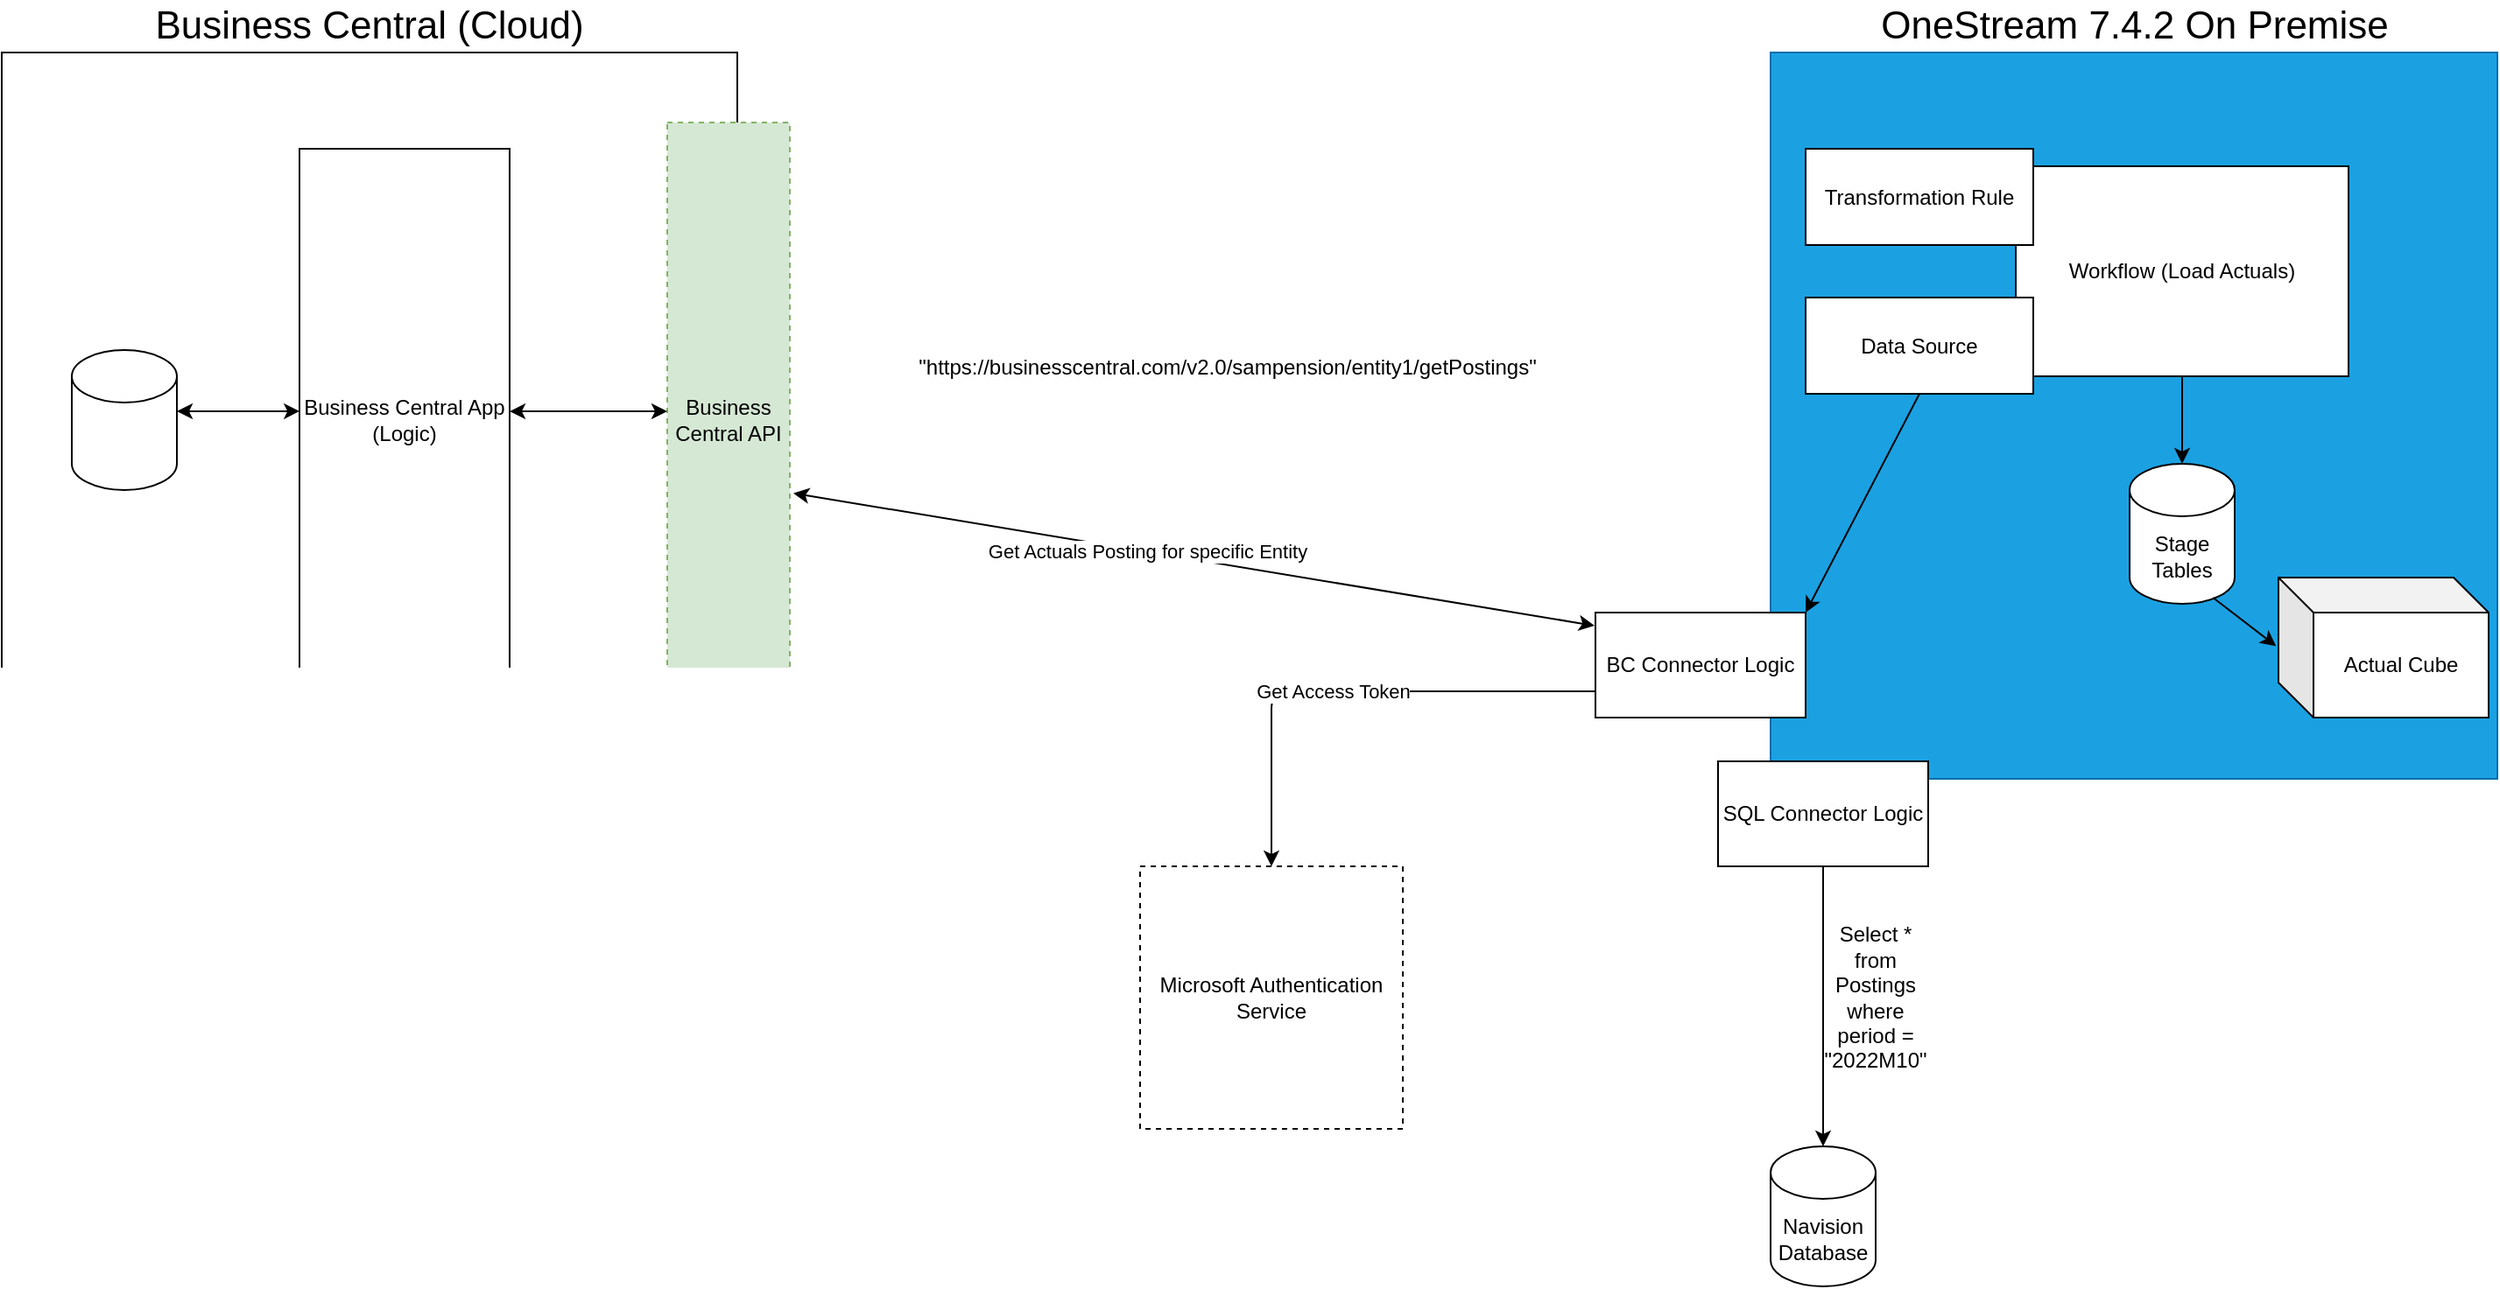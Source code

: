 <mxfile>
    <diagram id="9I4XzsKKOmn-U3_i82AG" name="Overall Infrastructure">
        <mxGraphModel dx="1689" dy="762" grid="1" gridSize="10" guides="1" tooltips="1" connect="1" arrows="1" fold="1" page="1" pageScale="1" pageWidth="1920" pageHeight="1200" math="0" shadow="0">
            <root>
                <mxCell id="0"/>
                <mxCell id="1" parent="0"/>
                <mxCell id="4" value="" style="whiteSpace=wrap;html=1;aspect=fixed;" parent="1" vertex="1">
                    <mxGeometry x="10" y="155" width="420" height="420" as="geometry"/>
                </mxCell>
                <mxCell id="2" value="Business Central API" style="rounded=0;whiteSpace=wrap;html=1;fillColor=#d5e8d4;strokeColor=#82b366;dashed=1;" parent="1" vertex="1">
                    <mxGeometry x="390" y="195" width="70" height="340" as="geometry"/>
                </mxCell>
                <mxCell id="5" value="Business Central App (Logic)" style="rounded=0;whiteSpace=wrap;html=1;" parent="1" vertex="1">
                    <mxGeometry x="180" y="210" width="120" height="310" as="geometry"/>
                </mxCell>
                <mxCell id="3" value="" style="shape=cylinder3;whiteSpace=wrap;html=1;boundedLbl=1;backgroundOutline=1;size=15;" parent="1" vertex="1">
                    <mxGeometry x="50" y="325" width="60" height="80" as="geometry"/>
                </mxCell>
                <mxCell id="9" value="" style="endArrow=classic;startArrow=classic;html=1;entryX=0.405;entryY=0.488;entryDx=0;entryDy=0;entryPerimeter=0;" parent="1" target="4" edge="1">
                    <mxGeometry width="50" height="50" relative="1" as="geometry">
                        <mxPoint x="110" y="360" as="sourcePoint"/>
                        <mxPoint x="160" y="310" as="targetPoint"/>
                    </mxGeometry>
                </mxCell>
                <mxCell id="10" value="" style="endArrow=classic;startArrow=classic;html=1;" parent="1" edge="1">
                    <mxGeometry width="50" height="50" relative="1" as="geometry">
                        <mxPoint x="300" y="360.04" as="sourcePoint"/>
                        <mxPoint x="390" y="360" as="targetPoint"/>
                    </mxGeometry>
                </mxCell>
                <mxCell id="11" value="Microsoft Authentication Service" style="whiteSpace=wrap;html=1;aspect=fixed;dashed=1;" parent="1" vertex="1">
                    <mxGeometry x="660" y="620" width="150" height="150" as="geometry"/>
                </mxCell>
                <mxCell id="12" value="" style="whiteSpace=wrap;html=1;aspect=fixed;fillColor=#1ba1e2;fontColor=#ffffff;strokeColor=#006EAF;movable=0;resizable=0;rotatable=0;deletable=0;editable=0;connectable=0;" parent="1" vertex="1">
                    <mxGeometry x="1020" y="155" width="415" height="415" as="geometry"/>
                </mxCell>
                <mxCell id="14" value="OneStream 7.4.2 On Premise" style="text;html=1;strokeColor=none;fillColor=none;align=center;verticalAlign=middle;whiteSpace=wrap;rounded=0;dashed=1;fontSize=22;" parent="1" vertex="1">
                    <mxGeometry x="1022.5" y="125" width="410" height="30" as="geometry"/>
                </mxCell>
                <mxCell id="15" value="BC Connector Logic" style="rounded=0;whiteSpace=wrap;html=1;" parent="1" vertex="1">
                    <mxGeometry x="920" y="475" width="120" height="60" as="geometry"/>
                </mxCell>
                <mxCell id="17" value="Workflow (Load Actuals)" style="rounded=0;whiteSpace=wrap;html=1;" parent="1" vertex="1">
                    <mxGeometry x="1160" y="220" width="190" height="120" as="geometry"/>
                </mxCell>
                <mxCell id="19" value="" style="endArrow=classic;html=1;exitX=0;exitY=0.75;exitDx=0;exitDy=0;edgeStyle=orthogonalEdgeStyle;" parent="1" source="15" target="11" edge="1">
                    <mxGeometry width="50" height="50" relative="1" as="geometry">
                        <mxPoint x="870" y="580" as="sourcePoint"/>
                        <mxPoint x="850" y="680" as="targetPoint"/>
                    </mxGeometry>
                </mxCell>
                <mxCell id="20" value="Get Access Token" style="edgeLabel;html=1;align=center;verticalAlign=middle;resizable=0;points=[];" parent="19" vertex="1" connectable="0">
                    <mxGeometry x="0.055" relative="1" as="geometry">
                        <mxPoint as="offset"/>
                    </mxGeometry>
                </mxCell>
                <mxCell id="21" value="" style="endArrow=classic;startArrow=classic;html=1;exitX=1.029;exitY=0.623;exitDx=0;exitDy=0;exitPerimeter=0;entryX=-0.004;entryY=0.125;entryDx=0;entryDy=0;entryPerimeter=0;" parent="1" source="2" target="15" edge="1">
                    <mxGeometry width="50" height="50" relative="1" as="geometry">
                        <mxPoint x="930" y="460" as="sourcePoint"/>
                        <mxPoint x="980" y="410" as="targetPoint"/>
                    </mxGeometry>
                </mxCell>
                <mxCell id="22" value="Get Actuals Posting for specific Entity" style="edgeLabel;html=1;align=center;verticalAlign=middle;resizable=0;points=[];" parent="21" vertex="1" connectable="0">
                    <mxGeometry x="-0.119" relative="1" as="geometry">
                        <mxPoint as="offset"/>
                    </mxGeometry>
                </mxCell>
                <mxCell id="23" value="Transformation Rule" style="rounded=0;whiteSpace=wrap;html=1;" parent="1" vertex="1">
                    <mxGeometry x="1040" y="210" width="130" height="55" as="geometry"/>
                </mxCell>
                <mxCell id="24" value="Stage Tables" style="shape=cylinder3;whiteSpace=wrap;html=1;boundedLbl=1;backgroundOutline=1;size=15;" parent="1" vertex="1">
                    <mxGeometry x="1225" y="390" width="60" height="80" as="geometry"/>
                </mxCell>
                <mxCell id="25" value="Actual Cube" style="shape=cube;whiteSpace=wrap;html=1;boundedLbl=1;backgroundOutline=1;darkOpacity=0.05;darkOpacity2=0.1;" parent="1" vertex="1">
                    <mxGeometry x="1310" y="455" width="120" height="80" as="geometry"/>
                </mxCell>
                <mxCell id="26" value="Business Central (Cloud)" style="text;html=1;strokeColor=none;fillColor=none;align=center;verticalAlign=middle;whiteSpace=wrap;rounded=0;fontSize=22;" parent="1" vertex="1">
                    <mxGeometry x="30" y="125" width="380" height="30" as="geometry"/>
                </mxCell>
                <mxCell id="29" value="" style="endArrow=classic;html=1;fontSize=22;entryX=0.5;entryY=0;entryDx=0;entryDy=0;entryPerimeter=0;" parent="1" source="17" target="24" edge="1">
                    <mxGeometry width="50" height="50" relative="1" as="geometry">
                        <mxPoint x="1190" y="405" as="sourcePoint"/>
                        <mxPoint x="1170" y="460" as="targetPoint"/>
                    </mxGeometry>
                </mxCell>
                <mxCell id="30" value="" style="endArrow=classic;html=1;fontSize=22;exitX=0.794;exitY=0.956;exitDx=0;exitDy=0;exitPerimeter=0;entryX=-0.011;entryY=0.49;entryDx=0;entryDy=0;entryPerimeter=0;" parent="1" source="24" target="25" edge="1">
                    <mxGeometry width="50" height="50" relative="1" as="geometry">
                        <mxPoint x="1200" y="520" as="sourcePoint"/>
                        <mxPoint x="1320" y="460" as="targetPoint"/>
                    </mxGeometry>
                </mxCell>
                <mxCell id="31" value="" style="endArrow=classic;html=1;fontSize=22;exitX=0.5;exitY=1;exitDx=0;exitDy=0;entryX=1;entryY=0;entryDx=0;entryDy=0;" parent="1" source="16" target="15" edge="1">
                    <mxGeometry width="50" height="50" relative="1" as="geometry">
                        <mxPoint x="1060" y="530" as="sourcePoint"/>
                        <mxPoint x="1110" y="480" as="targetPoint"/>
                    </mxGeometry>
                </mxCell>
                <mxCell id="16" value="Data Source" style="rounded=0;whiteSpace=wrap;html=1;" parent="1" vertex="1">
                    <mxGeometry x="1040" y="295" width="130" height="55" as="geometry"/>
                </mxCell>
                <mxCell id="32" value="&quot;https://businesscentral.com/v2.0/sampension/entity1/getPostings&quot;" style="text;html=1;strokeColor=none;fillColor=none;align=center;verticalAlign=middle;whiteSpace=wrap;rounded=0;" vertex="1" parent="1">
                    <mxGeometry x="680" y="320" width="60" height="30" as="geometry"/>
                </mxCell>
                <mxCell id="33" value="SQL Connector Logic" style="rounded=0;whiteSpace=wrap;html=1;" vertex="1" parent="1">
                    <mxGeometry x="990" y="560" width="120" height="60" as="geometry"/>
                </mxCell>
                <mxCell id="34" value="Navision Database" style="shape=cylinder3;whiteSpace=wrap;html=1;boundedLbl=1;backgroundOutline=1;size=15;" vertex="1" parent="1">
                    <mxGeometry x="1020" y="780" width="60" height="80" as="geometry"/>
                </mxCell>
                <mxCell id="36" value="" style="endArrow=classic;html=1;exitX=0.5;exitY=1;exitDx=0;exitDy=0;" edge="1" parent="1" source="33" target="34">
                    <mxGeometry width="50" height="50" relative="1" as="geometry">
                        <mxPoint x="1150" y="740" as="sourcePoint"/>
                        <mxPoint x="1200" y="690" as="targetPoint"/>
                    </mxGeometry>
                </mxCell>
                <mxCell id="37" value="Select * from Postings where period = &quot;2022M10&quot;" style="text;html=1;strokeColor=none;fillColor=none;align=center;verticalAlign=middle;whiteSpace=wrap;rounded=0;" vertex="1" parent="1">
                    <mxGeometry x="1050" y="680" width="60" height="30" as="geometry"/>
                </mxCell>
            </root>
        </mxGraphModel>
    </diagram>
</mxfile>